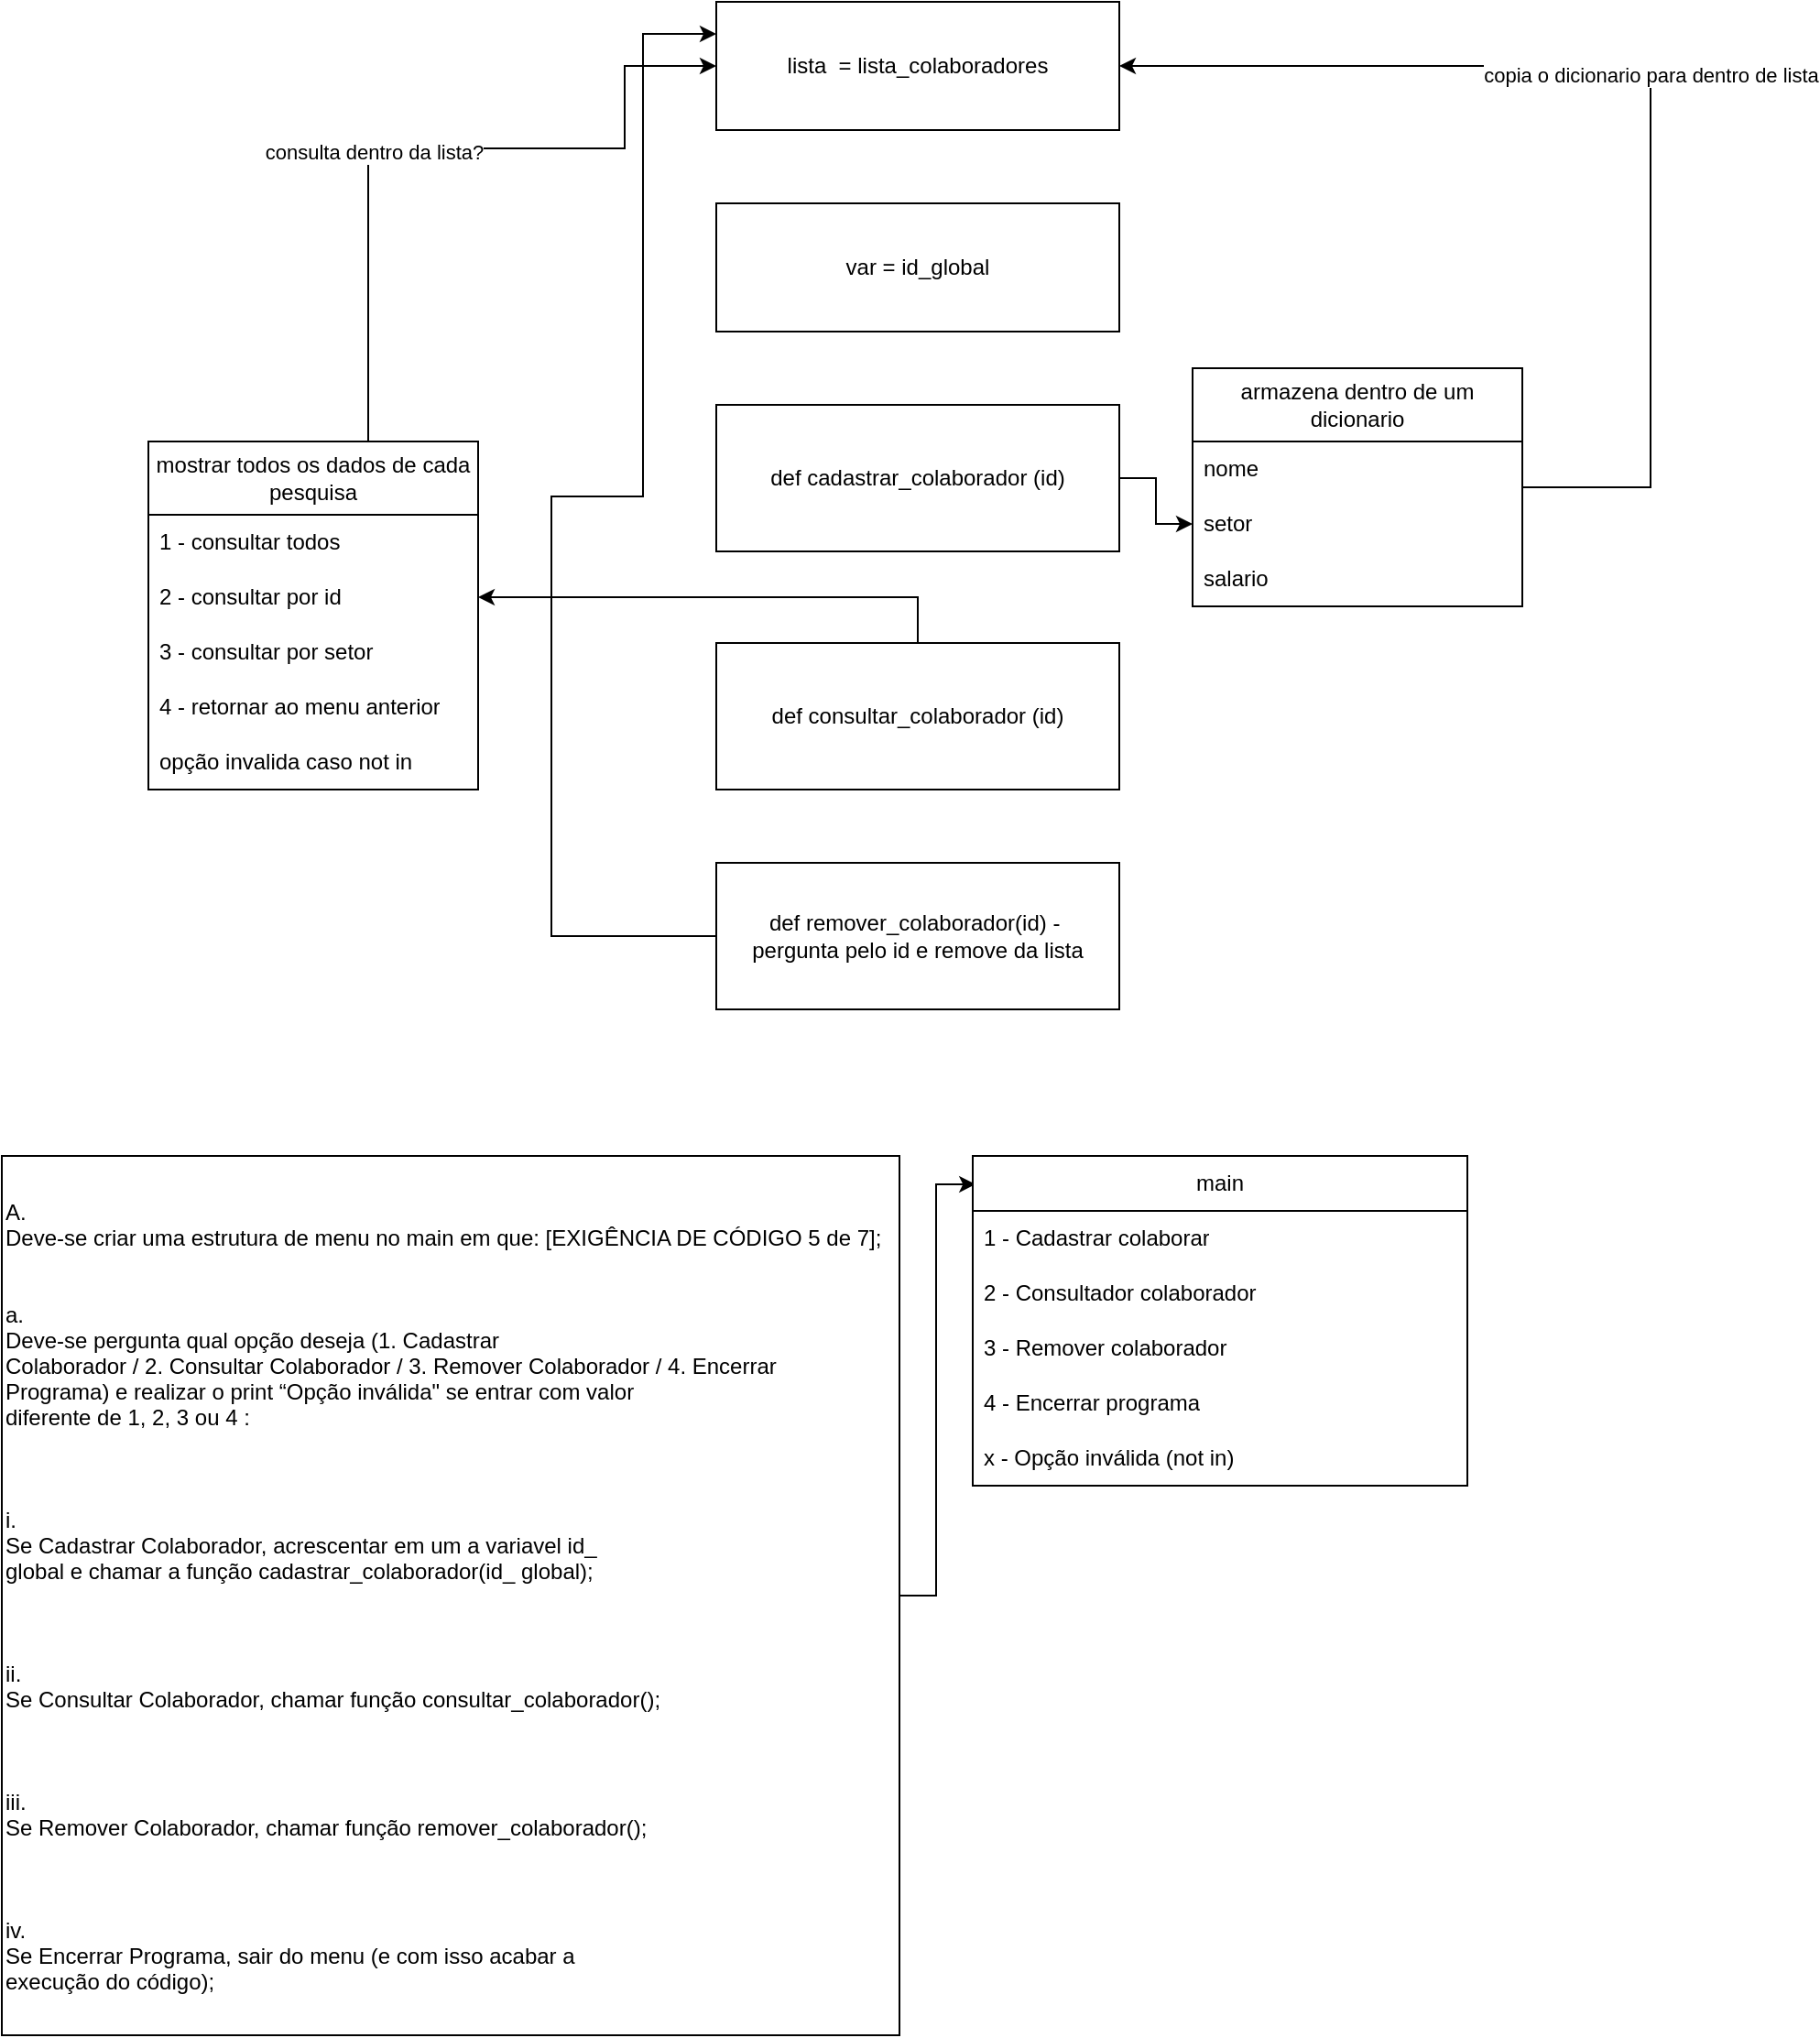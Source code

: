 <mxfile version="21.3.7" type="github">
  <diagram name="Page-1" id="-nouuEo04sPKw0nz7PXP">
    <mxGraphModel dx="1882" dy="506" grid="1" gridSize="10" guides="1" tooltips="1" connect="1" arrows="1" fold="1" page="1" pageScale="1" pageWidth="850" pageHeight="1100" math="0" shadow="0">
      <root>
        <mxCell id="0" />
        <mxCell id="1" parent="0" />
        <mxCell id="TNj-9whImVflgI17Zgm7-1" value="lista&amp;nbsp; = lista_colaboradores" style="rounded=0;whiteSpace=wrap;html=1;" vertex="1" parent="1">
          <mxGeometry x="130" y="50" width="220" height="70" as="geometry" />
        </mxCell>
        <mxCell id="TNj-9whImVflgI17Zgm7-2" value="var = id_global" style="rounded=0;whiteSpace=wrap;html=1;" vertex="1" parent="1">
          <mxGeometry x="130" y="160" width="220" height="70" as="geometry" />
        </mxCell>
        <mxCell id="TNj-9whImVflgI17Zgm7-9" value="" style="edgeStyle=orthogonalEdgeStyle;rounded=0;orthogonalLoop=1;jettySize=auto;html=1;" edge="1" parent="1" source="TNj-9whImVflgI17Zgm7-3" target="TNj-9whImVflgI17Zgm7-6">
          <mxGeometry relative="1" as="geometry" />
        </mxCell>
        <mxCell id="TNj-9whImVflgI17Zgm7-3" value="def cadastrar_colaborador (id)" style="rounded=0;whiteSpace=wrap;html=1;" vertex="1" parent="1">
          <mxGeometry x="130" y="270" width="220" height="80" as="geometry" />
        </mxCell>
        <mxCell id="TNj-9whImVflgI17Zgm7-13" value="copia o dicionario para dentro de lista" style="edgeStyle=orthogonalEdgeStyle;rounded=0;orthogonalLoop=1;jettySize=auto;html=1;entryX=1;entryY=0.5;entryDx=0;entryDy=0;" edge="1" parent="1" source="TNj-9whImVflgI17Zgm7-4" target="TNj-9whImVflgI17Zgm7-1">
          <mxGeometry relative="1" as="geometry">
            <Array as="points">
              <mxPoint x="640" y="315" />
              <mxPoint x="640" y="85" />
            </Array>
          </mxGeometry>
        </mxCell>
        <mxCell id="TNj-9whImVflgI17Zgm7-4" value="armazena dentro de um dicionario" style="swimlane;fontStyle=0;childLayout=stackLayout;horizontal=1;startSize=40;horizontalStack=0;resizeParent=1;resizeParentMax=0;resizeLast=0;collapsible=1;marginBottom=0;whiteSpace=wrap;html=1;" vertex="1" parent="1">
          <mxGeometry x="390" y="250" width="180" height="130" as="geometry">
            <mxRectangle x="390" y="270" width="230" height="30" as="alternateBounds" />
          </mxGeometry>
        </mxCell>
        <mxCell id="TNj-9whImVflgI17Zgm7-5" value="nome" style="text;strokeColor=none;fillColor=none;align=left;verticalAlign=middle;spacingLeft=4;spacingRight=4;overflow=hidden;points=[[0,0.5],[1,0.5]];portConstraint=eastwest;rotatable=0;whiteSpace=wrap;html=1;" vertex="1" parent="TNj-9whImVflgI17Zgm7-4">
          <mxGeometry y="40" width="180" height="30" as="geometry" />
        </mxCell>
        <mxCell id="TNj-9whImVflgI17Zgm7-6" value="setor" style="text;strokeColor=none;fillColor=none;align=left;verticalAlign=middle;spacingLeft=4;spacingRight=4;overflow=hidden;points=[[0,0.5],[1,0.5]];portConstraint=eastwest;rotatable=0;whiteSpace=wrap;html=1;" vertex="1" parent="TNj-9whImVflgI17Zgm7-4">
          <mxGeometry y="70" width="180" height="30" as="geometry" />
        </mxCell>
        <mxCell id="TNj-9whImVflgI17Zgm7-7" value="salario" style="text;strokeColor=none;fillColor=none;align=left;verticalAlign=middle;spacingLeft=4;spacingRight=4;overflow=hidden;points=[[0,0.5],[1,0.5]];portConstraint=eastwest;rotatable=0;whiteSpace=wrap;html=1;" vertex="1" parent="TNj-9whImVflgI17Zgm7-4">
          <mxGeometry y="100" width="180" height="30" as="geometry" />
        </mxCell>
        <mxCell id="TNj-9whImVflgI17Zgm7-21" value="" style="edgeStyle=orthogonalEdgeStyle;rounded=0;orthogonalLoop=1;jettySize=auto;html=1;" edge="1" parent="1" source="TNj-9whImVflgI17Zgm7-14" target="TNj-9whImVflgI17Zgm7-17">
          <mxGeometry relative="1" as="geometry" />
        </mxCell>
        <mxCell id="TNj-9whImVflgI17Zgm7-14" value="def consultar_colaborador (id)" style="rounded=0;whiteSpace=wrap;html=1;" vertex="1" parent="1">
          <mxGeometry x="130" y="400" width="220" height="80" as="geometry" />
        </mxCell>
        <mxCell id="TNj-9whImVflgI17Zgm7-22" style="edgeStyle=orthogonalEdgeStyle;rounded=0;orthogonalLoop=1;jettySize=auto;html=1;entryX=0;entryY=0.5;entryDx=0;entryDy=0;" edge="1" parent="1" source="TNj-9whImVflgI17Zgm7-15" target="TNj-9whImVflgI17Zgm7-1">
          <mxGeometry relative="1" as="geometry">
            <Array as="points">
              <mxPoint x="-60" y="130" />
              <mxPoint x="80" y="130" />
              <mxPoint x="80" y="85" />
            </Array>
          </mxGeometry>
        </mxCell>
        <mxCell id="TNj-9whImVflgI17Zgm7-23" value="consulta dentro da lista?" style="edgeLabel;html=1;align=center;verticalAlign=middle;resizable=0;points=[];" vertex="1" connectable="0" parent="TNj-9whImVflgI17Zgm7-22">
          <mxGeometry x="-0.175" y="-2" relative="1" as="geometry">
            <mxPoint as="offset" />
          </mxGeometry>
        </mxCell>
        <mxCell id="TNj-9whImVflgI17Zgm7-15" value="mostrar todos os dados de cada pesquisa" style="swimlane;fontStyle=0;childLayout=stackLayout;horizontal=1;startSize=40;horizontalStack=0;resizeParent=1;resizeParentMax=0;resizeLast=0;collapsible=1;marginBottom=0;whiteSpace=wrap;html=1;" vertex="1" parent="1">
          <mxGeometry x="-180" y="290" width="180" height="190" as="geometry" />
        </mxCell>
        <mxCell id="TNj-9whImVflgI17Zgm7-16" value="1 - consultar todos" style="text;strokeColor=none;fillColor=none;align=left;verticalAlign=middle;spacingLeft=4;spacingRight=4;overflow=hidden;points=[[0,0.5],[1,0.5]];portConstraint=eastwest;rotatable=0;whiteSpace=wrap;html=1;" vertex="1" parent="TNj-9whImVflgI17Zgm7-15">
          <mxGeometry y="40" width="180" height="30" as="geometry" />
        </mxCell>
        <mxCell id="TNj-9whImVflgI17Zgm7-17" value="2 - consultar por id" style="text;strokeColor=none;fillColor=none;align=left;verticalAlign=middle;spacingLeft=4;spacingRight=4;overflow=hidden;points=[[0,0.5],[1,0.5]];portConstraint=eastwest;rotatable=0;whiteSpace=wrap;html=1;" vertex="1" parent="TNj-9whImVflgI17Zgm7-15">
          <mxGeometry y="70" width="180" height="30" as="geometry" />
        </mxCell>
        <mxCell id="TNj-9whImVflgI17Zgm7-18" value="3 - consultar por setor" style="text;strokeColor=none;fillColor=none;align=left;verticalAlign=middle;spacingLeft=4;spacingRight=4;overflow=hidden;points=[[0,0.5],[1,0.5]];portConstraint=eastwest;rotatable=0;whiteSpace=wrap;html=1;" vertex="1" parent="TNj-9whImVflgI17Zgm7-15">
          <mxGeometry y="100" width="180" height="30" as="geometry" />
        </mxCell>
        <mxCell id="TNj-9whImVflgI17Zgm7-19" value="4 - retornar ao menu anterior" style="text;strokeColor=none;fillColor=none;align=left;verticalAlign=middle;spacingLeft=4;spacingRight=4;overflow=hidden;points=[[0,0.5],[1,0.5]];portConstraint=eastwest;rotatable=0;whiteSpace=wrap;html=1;" vertex="1" parent="TNj-9whImVflgI17Zgm7-15">
          <mxGeometry y="130" width="180" height="30" as="geometry" />
        </mxCell>
        <mxCell id="TNj-9whImVflgI17Zgm7-20" value="opção invalida caso not in" style="text;strokeColor=none;fillColor=none;align=left;verticalAlign=middle;spacingLeft=4;spacingRight=4;overflow=hidden;points=[[0,0.5],[1,0.5]];portConstraint=eastwest;rotatable=0;whiteSpace=wrap;html=1;" vertex="1" parent="TNj-9whImVflgI17Zgm7-15">
          <mxGeometry y="160" width="180" height="30" as="geometry" />
        </mxCell>
        <mxCell id="TNj-9whImVflgI17Zgm7-25" style="edgeStyle=orthogonalEdgeStyle;rounded=0;orthogonalLoop=1;jettySize=auto;html=1;entryX=0;entryY=0.25;entryDx=0;entryDy=0;" edge="1" parent="1" source="TNj-9whImVflgI17Zgm7-24" target="TNj-9whImVflgI17Zgm7-1">
          <mxGeometry relative="1" as="geometry">
            <Array as="points">
              <mxPoint x="40" y="560" />
              <mxPoint x="40" y="320" />
              <mxPoint x="90" y="320" />
              <mxPoint x="90" y="68" />
            </Array>
          </mxGeometry>
        </mxCell>
        <mxCell id="TNj-9whImVflgI17Zgm7-24" value="def remover_colaborador(id) -&amp;nbsp;&lt;br&gt;pergunta pelo id e remove da lista" style="rounded=0;whiteSpace=wrap;html=1;" vertex="1" parent="1">
          <mxGeometry x="130" y="520" width="220" height="80" as="geometry" />
        </mxCell>
        <mxCell id="TNj-9whImVflgI17Zgm7-36" style="edgeStyle=orthogonalEdgeStyle;rounded=0;orthogonalLoop=1;jettySize=auto;html=1;entryX=0.006;entryY=0.086;entryDx=0;entryDy=0;entryPerimeter=0;" edge="1" parent="1" source="TNj-9whImVflgI17Zgm7-26" target="TNj-9whImVflgI17Zgm7-28">
          <mxGeometry relative="1" as="geometry" />
        </mxCell>
        <mxCell id="TNj-9whImVflgI17Zgm7-26" value="A.      &#xa;Deve-se criar uma estrutura de menu no main em que: [EXIGÊNCIA DE CÓDIGO 5 de 7];&#xa;&#xa;&#xa;a.    &#xa;Deve-se pergunta qual opção deseja (1. Cadastrar&#xa;Colaborador / 2. Consultar Colaborador / 3. Remover Colaborador / 4. Encerrar&#xa;Programa) e realizar o print “Opção inválida&quot; se entrar com valor&#xa;diferente de 1, 2, 3 ou 4 :&#xa;&#xa;&#xa;                                                            &#xa;i.     &#xa;Se Cadastrar Colaborador, acrescentar em um a variavel id_&#xa;global e chamar a função cadastrar_colaborador(id_ global);&#xa;&#xa;&#xa;                                                          &#xa;ii.     &#xa;Se Consultar Colaborador, chamar função consultar_colaborador();&#xa;&#xa;&#xa;                                                       &#xa;iii.     &#xa;Se Remover Colaborador, chamar função remover_colaborador();&#xa;&#xa;&#xa;                                                       &#xa;iv.     &#xa;Se Encerrar Programa, sair do menu (e com isso acabar a&#xa;execução do código);" style="rounded=0;align=left;textDirection=ltr;" vertex="1" parent="1">
          <mxGeometry x="-260" y="680" width="490" height="480" as="geometry" />
        </mxCell>
        <mxCell id="TNj-9whImVflgI17Zgm7-28" value="main" style="swimlane;fontStyle=0;childLayout=stackLayout;horizontal=1;startSize=30;horizontalStack=0;resizeParent=1;resizeParentMax=0;resizeLast=0;collapsible=1;marginBottom=0;whiteSpace=wrap;html=1;" vertex="1" parent="1">
          <mxGeometry x="270" y="680" width="270" height="180" as="geometry" />
        </mxCell>
        <mxCell id="TNj-9whImVflgI17Zgm7-29" value="1 - Cadastrar colaborar" style="text;strokeColor=none;fillColor=none;align=left;verticalAlign=middle;spacingLeft=4;spacingRight=4;overflow=hidden;points=[[0,0.5],[1,0.5]];portConstraint=eastwest;rotatable=0;whiteSpace=wrap;html=1;" vertex="1" parent="TNj-9whImVflgI17Zgm7-28">
          <mxGeometry y="30" width="270" height="30" as="geometry" />
        </mxCell>
        <mxCell id="TNj-9whImVflgI17Zgm7-30" value="2 - Consultador colaborador" style="text;strokeColor=none;fillColor=none;align=left;verticalAlign=middle;spacingLeft=4;spacingRight=4;overflow=hidden;points=[[0,0.5],[1,0.5]];portConstraint=eastwest;rotatable=0;whiteSpace=wrap;html=1;" vertex="1" parent="TNj-9whImVflgI17Zgm7-28">
          <mxGeometry y="60" width="270" height="30" as="geometry" />
        </mxCell>
        <mxCell id="TNj-9whImVflgI17Zgm7-31" value="3 - Remover colaborador" style="text;strokeColor=none;fillColor=none;align=left;verticalAlign=middle;spacingLeft=4;spacingRight=4;overflow=hidden;points=[[0,0.5],[1,0.5]];portConstraint=eastwest;rotatable=0;whiteSpace=wrap;html=1;" vertex="1" parent="TNj-9whImVflgI17Zgm7-28">
          <mxGeometry y="90" width="270" height="30" as="geometry" />
        </mxCell>
        <mxCell id="TNj-9whImVflgI17Zgm7-32" value="4 - Encerrar programa" style="text;strokeColor=none;fillColor=none;align=left;verticalAlign=middle;spacingLeft=4;spacingRight=4;overflow=hidden;points=[[0,0.5],[1,0.5]];portConstraint=eastwest;rotatable=0;whiteSpace=wrap;html=1;" vertex="1" parent="TNj-9whImVflgI17Zgm7-28">
          <mxGeometry y="120" width="270" height="30" as="geometry" />
        </mxCell>
        <mxCell id="TNj-9whImVflgI17Zgm7-33" value="x - Opção inválida (not in)" style="text;strokeColor=none;fillColor=none;align=left;verticalAlign=middle;spacingLeft=4;spacingRight=4;overflow=hidden;points=[[0,0.5],[1,0.5]];portConstraint=eastwest;rotatable=0;whiteSpace=wrap;html=1;" vertex="1" parent="TNj-9whImVflgI17Zgm7-28">
          <mxGeometry y="150" width="270" height="30" as="geometry" />
        </mxCell>
      </root>
    </mxGraphModel>
  </diagram>
</mxfile>
